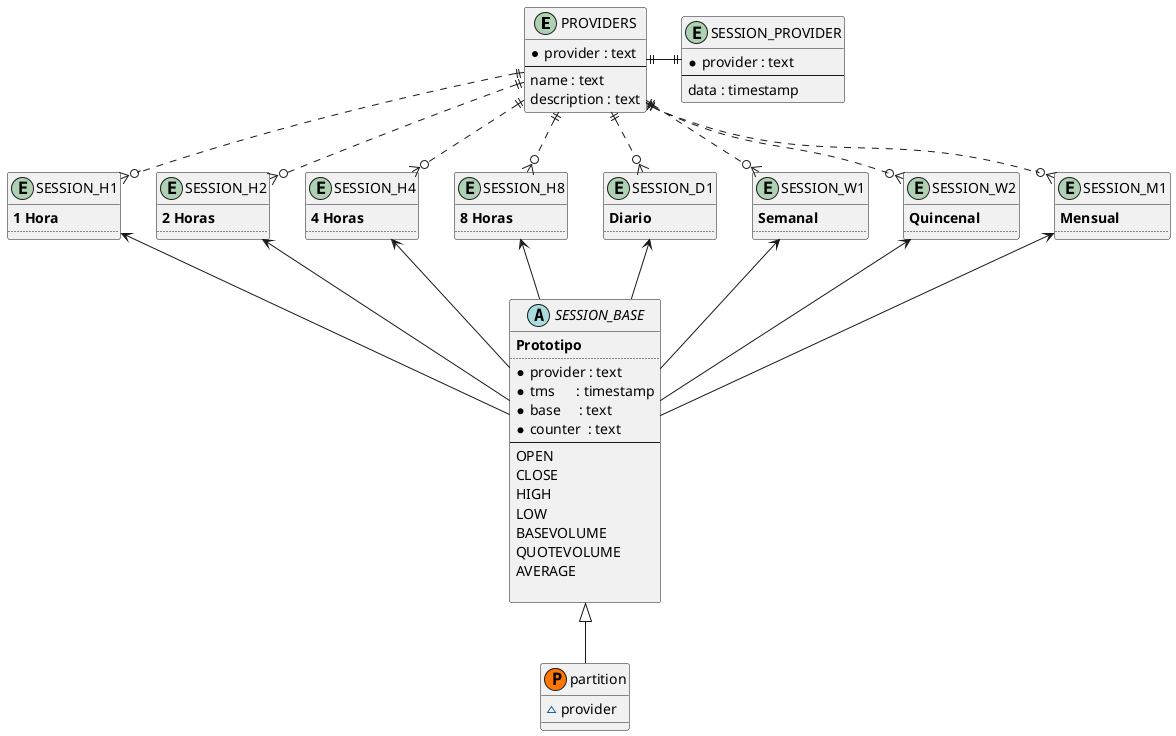 @startuml
' hide the spot
' hide circle


' avoid problems with angled crows feet
' skinparam linetype ortho

entity "PROVIDERS" as PRO {
  *provider : text
  --
  name : text
  description : text
}

entity "SESSION_PROVIDER" as CTL {
  *provider : text
  --
  data : timestamp
}

abstract "SESSION_BASE" as BASE {
  **Prototipo**
  ..
  *provider : text
  *tms      : timestamp
  *base     : text
  *counter  : text
  --
  OPEN        
  CLOSE       
  HIGH        
  LOW         
  BASEVOLUME  
  QUOTEVOLUME 
  AVERAGE     

}

entity "SESSION_H1" as SH1 {
  **1 Hora**
  ..
}

entity "SESSION_H2" as SH2 {
  **2 Horas**
  ..
}
entity "SESSION_H4" as SH4 {
  **4 Horas**
  ..
}
entity "SESSION_H8" as SH8 {
  **8 Horas**
  ..
}

entity "SESSION_D1" as SD1 {
  **Diario**
  ..
}

entity "SESSION_W1" as SW1 {
  **Semanal**
  ..
}

entity "SESSION_W2" as SW2 {
  **Quincenal**
  ..
}
entity "SESSION_M1" as SM1 {
  **Mensual**
  ..
}

class partition << (P,#FF7700) >> {
   ~provider
}

PRO ||-right-|| CTL

PRO ||..o{ SH1 
PRO ||..o{ SH2
PRO ||..o{ SH4
PRO ||..o{ SH8
PRO ||..o{ SD1
PRO ||..o{ SW1
PRO ||..o{ SW2
PRO ||..o{ SM1

BASE <|-- partition

SH1 <-- BASE
SH2 <-- BASE
SH4 <-- BASE
SH8 <-- BASE
SD1 <-- BASE
SW1 <-- BASE
SW2 <-- BASE
SM1 <-- BASE

@enduml